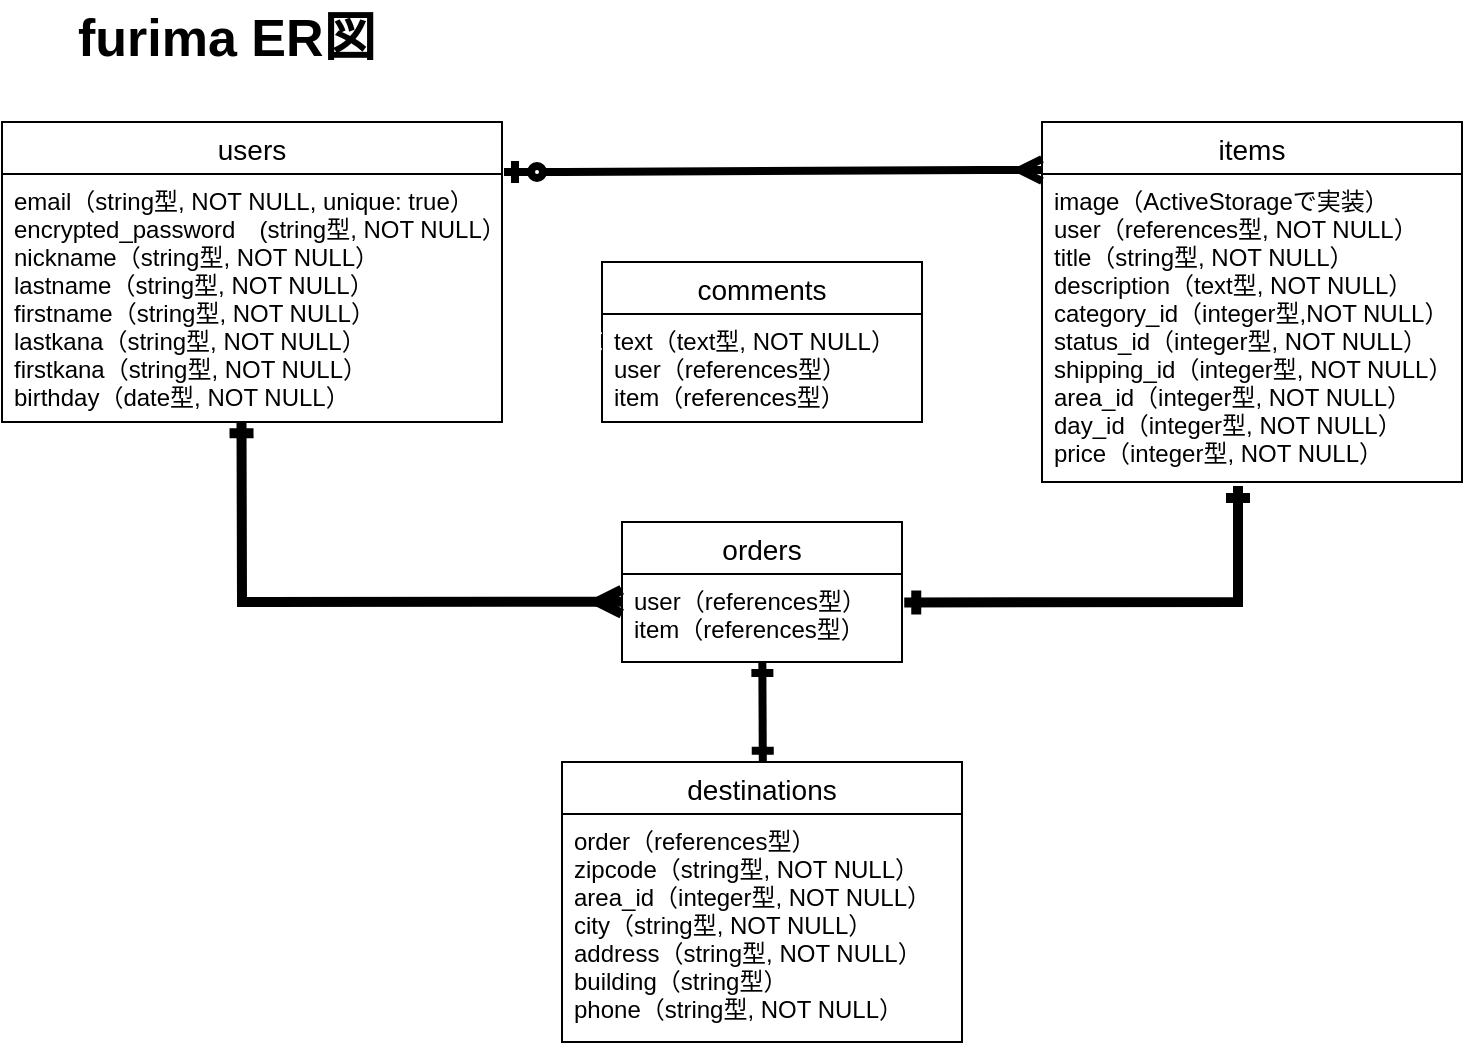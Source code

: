 <mxfile>
    <diagram id="3FYiV0VOlrIGrCFBBizh" name="ページ1">
        <mxGraphModel dx="1093" dy="546" grid="1" gridSize="10" guides="1" tooltips="1" connect="1" arrows="1" fold="1" page="1" pageScale="1" pageWidth="827" pageHeight="1169" math="0" shadow="0">
            <root>
                <mxCell id="0"/>
                <mxCell id="1" parent="0"/>
                <mxCell id="113" style="edgeStyle=none;rounded=0;orthogonalLoop=1;jettySize=auto;html=1;startArrow=ERone;startFill=0;endArrow=ERmany;endFill=0;strokeWidth=5;entryX=-0.001;entryY=0.315;entryDx=0;entryDy=0;entryPerimeter=0;exitX=0.479;exitY=0.997;exitDx=0;exitDy=0;exitPerimeter=0;" parent="1" source="8" target="97" edge="1">
                    <mxGeometry relative="1" as="geometry">
                        <mxPoint x="165" y="360" as="targetPoint"/>
                        <Array as="points">
                            <mxPoint x="160" y="360"/>
                        </Array>
                    </mxGeometry>
                </mxCell>
                <mxCell id="7" value="users" style="swimlane;fontStyle=0;childLayout=stackLayout;horizontal=1;startSize=26;horizontalStack=0;resizeParent=1;resizeParentMax=0;resizeLast=0;collapsible=1;marginBottom=0;align=center;fontSize=14;" parent="1" vertex="1">
                    <mxGeometry x="40" y="120" width="250" height="150" as="geometry">
                        <mxRectangle x="140" y="170" width="60" height="26" as="alternateBounds"/>
                    </mxGeometry>
                </mxCell>
                <mxCell id="8" value="email（string型, NOT NULL, unique: true）&#10;encrypted_password　(string型, NOT NULL）&#10;nickname（string型, NOT NULL）&#10;lastname（string型, NOT NULL）&#10;firstname（string型, NOT NULL）&#10;lastkana（string型, NOT NULL）&#10;firstkana（string型, NOT NULL）&#10;birthday（date型, NOT NULL）" style="text;strokeColor=none;fillColor=none;spacingLeft=4;spacingRight=4;overflow=hidden;rotatable=0;points=[[0,0.5],[1,0.5]];portConstraint=eastwest;fontSize=12;" parent="7" vertex="1">
                    <mxGeometry y="26" width="250" height="124" as="geometry"/>
                </mxCell>
                <mxCell id="91" style="edgeStyle=none;rounded=0;jumpSize=8;orthogonalLoop=1;jettySize=auto;html=1;startArrow=ERone;startFill=0;endArrow=ERmany;endFill=0;strokeColor=#FFFFFF;strokeWidth=4;fontSize=18;entryX=1.004;entryY=0.259;entryDx=0;entryDy=0;entryPerimeter=0;" parent="1" target="53" edge="1">
                    <mxGeometry relative="1" as="geometry">
                        <mxPoint x="500" y="229" as="targetPoint"/>
                        <Array as="points"/>
                        <mxPoint x="559" y="230" as="sourcePoint"/>
                    </mxGeometry>
                </mxCell>
                <mxCell id="114" style="edgeStyle=none;rounded=0;orthogonalLoop=1;jettySize=auto;html=1;startArrow=ERone;startFill=0;endArrow=ERone;endFill=0;strokeWidth=5;entryX=1.008;entryY=0.323;entryDx=0;entryDy=0;entryPerimeter=0;" parent="1" target="97" edge="1">
                    <mxGeometry relative="1" as="geometry">
                        <mxPoint x="660.0" y="360" as="targetPoint"/>
                        <mxPoint x="658" y="302" as="sourcePoint"/>
                        <Array as="points">
                            <mxPoint x="658" y="360"/>
                        </Array>
                    </mxGeometry>
                </mxCell>
                <mxCell id="29" value="items" style="swimlane;fontStyle=0;childLayout=stackLayout;horizontal=1;startSize=26;horizontalStack=0;resizeParent=1;resizeParentMax=0;resizeLast=0;collapsible=1;marginBottom=0;align=center;fontSize=14;" parent="1" vertex="1">
                    <mxGeometry x="560" y="120" width="210" height="180" as="geometry">
                        <mxRectangle x="640" y="40" width="70" height="26" as="alternateBounds"/>
                    </mxGeometry>
                </mxCell>
                <mxCell id="30" value="image（ActiveStorageで実装）&#10;user（references型, NOT NULL）&#10;title（string型, NOT NULL）&#10;description（text型, NOT NULL）&#10;category_id（integer型,NOT NULL）&#10;status_id（integer型, NOT NULL）&#10;shipping_id（integer型, NOT NULL）&#10;area_id（integer型, NOT NULL）&#10;day_id（integer型, NOT NULL）&#10;price（integer型, NOT NULL）" style="text;strokeColor=none;fillColor=none;spacingLeft=4;spacingRight=4;overflow=hidden;rotatable=0;points=[[0,0.5],[1,0.5]];portConstraint=eastwest;fontSize=12;" parent="29" vertex="1">
                    <mxGeometry y="26" width="210" height="154" as="geometry"/>
                </mxCell>
                <mxCell id="71" value="destinations" style="swimlane;fontStyle=0;childLayout=stackLayout;horizontal=1;startSize=26;horizontalStack=0;resizeParent=1;resizeParentMax=0;resizeLast=0;collapsible=1;marginBottom=0;align=center;fontSize=14;" parent="1" vertex="1">
                    <mxGeometry x="320" y="440" width="200" height="140" as="geometry"/>
                </mxCell>
                <mxCell id="72" value="order（references型）&#10;zipcode（string型, NOT NULL）&#10;area_id（integer型, NOT NULL）&#10;city（string型, NOT NULL）&#10;address（string型, NOT NULL）&#10;building（string型）&#10;phone（string型, NOT NULL）" style="text;strokeColor=none;fillColor=none;spacingLeft=4;spacingRight=4;overflow=hidden;rotatable=0;points=[[0,0.5],[1,0.5]];portConstraint=eastwest;fontSize=12;" parent="71" vertex="1">
                    <mxGeometry y="26" width="200" height="114" as="geometry"/>
                </mxCell>
                <mxCell id="78" value="" style="shape=table;startSize=0;container=1;collapsible=1;childLayout=tableLayout;fixedRows=1;rowLines=0;fontStyle=0;align=center;resizeLast=1;strokeColor=none;fillColor=none;fontSize=14;" parent="1" vertex="1">
                    <mxGeometry x="40" y="60" width="220" height="40" as="geometry"/>
                </mxCell>
                <mxCell id="79" value="" style="shape=partialRectangle;collapsible=0;dropTarget=0;pointerEvents=0;fillColor=none;top=0;left=0;bottom=0;right=0;points=[[0,0.5],[1,0.5]];portConstraint=eastwest;" parent="78" vertex="1">
                    <mxGeometry width="220" height="30" as="geometry"/>
                </mxCell>
                <mxCell id="80" value="" style="shape=partialRectangle;connectable=0;fillColor=none;top=0;left=0;bottom=0;right=0;editable=1;overflow=hidden;" parent="79" vertex="1">
                    <mxGeometry width="30" height="30" as="geometry"/>
                </mxCell>
                <mxCell id="81" value="furima ER図" style="shape=partialRectangle;connectable=0;fillColor=none;top=0;left=0;bottom=0;right=0;align=left;spacingLeft=6;overflow=hidden;fontStyle=1;fontSize=26;" parent="79" vertex="1">
                    <mxGeometry x="30" width="190" height="30" as="geometry"/>
                </mxCell>
                <mxCell id="84" value="" style="edgeStyle=entityRelationEdgeStyle;fontSize=12;html=1;endArrow=ERmany;startArrow=ERzeroToOne;strokeWidth=4;endFill=0;rounded=0;entryX=0;entryY=-0.013;entryDx=0;entryDy=0;entryPerimeter=0;exitX=1.004;exitY=-0.008;exitDx=0;exitDy=0;exitPerimeter=0;" parent="1" source="8" target="30" edge="1">
                    <mxGeometry width="100" height="100" relative="1" as="geometry">
                        <mxPoint x="300" y="199" as="sourcePoint"/>
                        <mxPoint x="530" y="193" as="targetPoint"/>
                    </mxGeometry>
                </mxCell>
                <mxCell id="52" value="comments" style="swimlane;fontStyle=0;childLayout=stackLayout;horizontal=1;startSize=26;horizontalStack=0;resizeParent=1;resizeParentMax=0;resizeLast=0;collapsible=1;marginBottom=0;align=center;fontSize=14;" parent="1" vertex="1">
                    <mxGeometry x="340" y="190" width="160" height="80" as="geometry"/>
                </mxCell>
                <mxCell id="53" value="text（text型, NOT NULL）&#10;user（references型）&#10;item（references型）" style="text;strokeColor=none;fillColor=none;spacingLeft=4;spacingRight=4;overflow=hidden;rotatable=0;points=[[0,0.5],[1,0.5]];portConstraint=eastwest;fontSize=12;" parent="52" vertex="1">
                    <mxGeometry y="26" width="160" height="54" as="geometry"/>
                </mxCell>
                <mxCell id="95" style="edgeStyle=none;rounded=0;jumpSize=8;orthogonalLoop=1;jettySize=auto;html=1;startArrow=ERone;startFill=0;endArrow=ERmany;endFill=0;strokeColor=#FFFFFF;strokeWidth=4;fontSize=18;exitX=1.011;exitY=0.674;exitDx=0;exitDy=0;exitPerimeter=0;entryX=-0.005;entryY=0.251;entryDx=0;entryDy=0;entryPerimeter=0;" parent="1" source="8" target="53" edge="1">
                    <mxGeometry relative="1" as="geometry">
                        <mxPoint x="301" y="239.992" as="sourcePoint"/>
                        <mxPoint x="340" y="219" as="targetPoint"/>
                        <Array as="points"/>
                    </mxGeometry>
                </mxCell>
                <mxCell id="110" style="rounded=0;orthogonalLoop=1;jettySize=auto;html=1;endArrow=ERone;endFill=0;startArrow=ERone;startFill=0;strokeWidth=4;entryX=0.502;entryY=-0.001;entryDx=0;entryDy=0;entryPerimeter=0;" parent="1" source="96" target="71" edge="1">
                    <mxGeometry relative="1" as="geometry">
                        <mxPoint x="426" y="430" as="targetPoint"/>
                        <Array as="points"/>
                    </mxGeometry>
                </mxCell>
                <mxCell id="96" value="orders" style="swimlane;fontStyle=0;childLayout=stackLayout;horizontal=1;startSize=26;horizontalStack=0;resizeParent=1;resizeParentMax=0;resizeLast=0;collapsible=1;marginBottom=0;align=center;fontSize=14;" parent="1" vertex="1">
                    <mxGeometry x="350" y="320" width="140" height="70" as="geometry"/>
                </mxCell>
                <mxCell id="97" value="user（references型）&#10;item（references型）" style="text;strokeColor=none;fillColor=none;spacingLeft=4;spacingRight=4;overflow=hidden;rotatable=0;points=[[0,0.5],[1,0.5]];portConstraint=eastwest;fontSize=12;" parent="96" vertex="1">
                    <mxGeometry y="26" width="140" height="44" as="geometry"/>
                </mxCell>
            </root>
        </mxGraphModel>
    </diagram>
</mxfile>